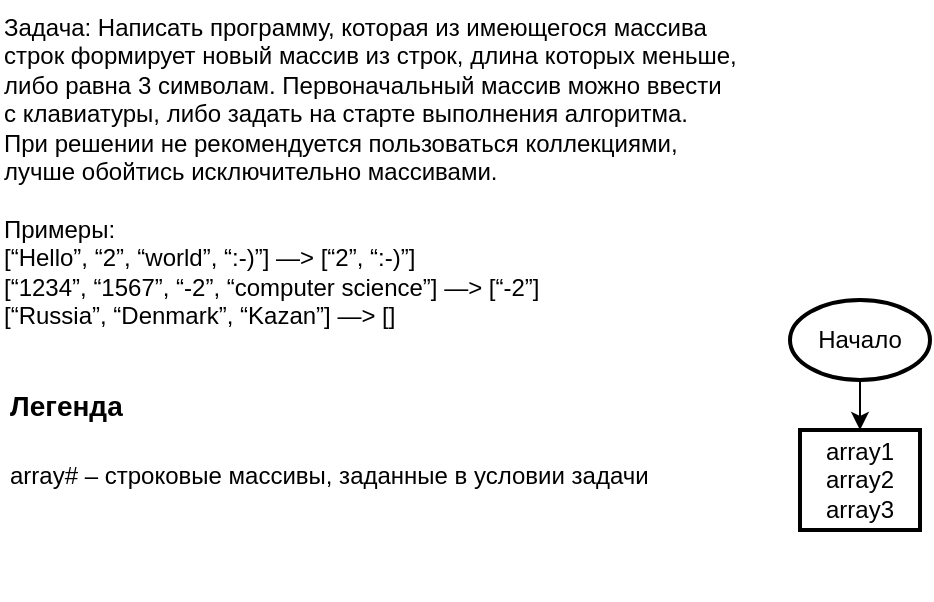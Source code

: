 <mxfile version="21.7.5" type="device">
  <diagram name="Страница — 1" id="aAJz8PeIyYf9gtP4vZeT">
    <mxGraphModel dx="795" dy="562" grid="1" gridSize="10" guides="1" tooltips="1" connect="1" arrows="1" fold="1" page="1" pageScale="1" pageWidth="827" pageHeight="1169" math="0" shadow="0">
      <root>
        <mxCell id="0" />
        <mxCell id="1" parent="0" />
        <mxCell id="xnzVwGYOZmCi8FnU8yy7-1" value="Задача: Написать программу, которая из имеющегося массива&#xa;строк формирует новый массив из строк, длина которых меньше,&#xa;либо равна 3 символам. Первоначальный массив можно ввести&#xa;с клавиатуры, либо задать на старте выполнения алгоритма.&#xa;При решении не рекомендуется пользоваться коллекциями,&#xa;лучше обойтись исключительно массивами.&#xa;&#xa;Примеры:&#xa;[“Hello”, “2”, “world”, “:-)”] —&gt; [“2”, “:-)”]&#xa;[“1234”, “1567”, “-2”, “computer science”] —&gt; [“-2”]&#xa;[“Russia”, “Denmark”, “Kazan”] —&gt; []" style="text;whiteSpace=wrap;" parent="1" vertex="1">
          <mxGeometry x="10" y="10" width="370" height="170" as="geometry" />
        </mxCell>
        <mxCell id="Z_jAE4F7uaUWW7qI_gUQ-4" style="edgeStyle=orthogonalEdgeStyle;rounded=0;orthogonalLoop=1;jettySize=auto;html=1;exitX=0.5;exitY=1;exitDx=0;exitDy=0;exitPerimeter=0;entryX=0.5;entryY=0;entryDx=0;entryDy=0;" edge="1" parent="1" source="Z_jAE4F7uaUWW7qI_gUQ-1" target="Z_jAE4F7uaUWW7qI_gUQ-3">
          <mxGeometry relative="1" as="geometry" />
        </mxCell>
        <mxCell id="Z_jAE4F7uaUWW7qI_gUQ-1" value="Начало" style="strokeWidth=2;html=1;shape=mxgraph.flowchart.start_1;whiteSpace=wrap;" vertex="1" parent="1">
          <mxGeometry x="405" y="160" width="70" height="40" as="geometry" />
        </mxCell>
        <mxCell id="Z_jAE4F7uaUWW7qI_gUQ-2" value="&lt;h1&gt;&lt;font style=&quot;font-size: 14px;&quot;&gt;Легенда&lt;/font&gt;&lt;/h1&gt;&lt;p&gt;array# – строковые массивы, заданные в условии задачи&lt;/p&gt;" style="text;html=1;strokeColor=none;fillColor=none;spacing=5;spacingTop=-20;whiteSpace=wrap;overflow=hidden;rounded=0;" vertex="1" parent="1">
          <mxGeometry x="10" y="190" width="330" height="120" as="geometry" />
        </mxCell>
        <mxCell id="Z_jAE4F7uaUWW7qI_gUQ-3" value="array1&lt;br&gt;array2&lt;br&gt;array3" style="rounded=1;whiteSpace=wrap;html=1;absoluteArcSize=1;arcSize=0;strokeWidth=2;" vertex="1" parent="1">
          <mxGeometry x="410" y="225" width="60" height="50" as="geometry" />
        </mxCell>
      </root>
    </mxGraphModel>
  </diagram>
</mxfile>
